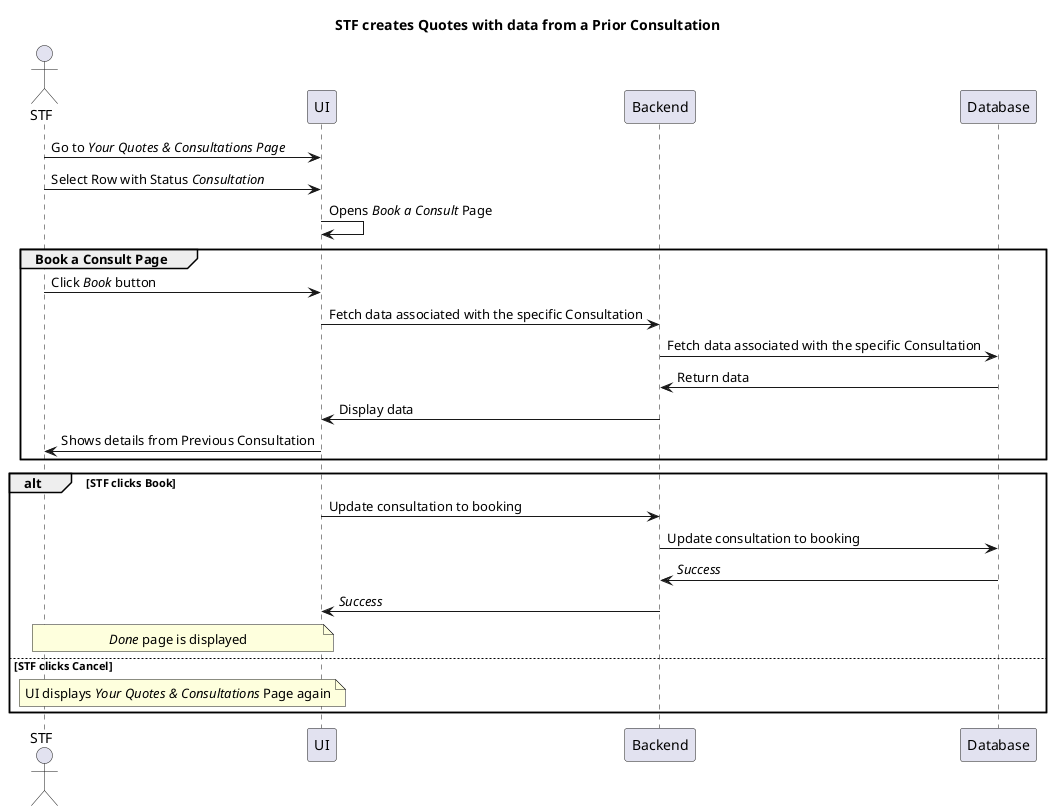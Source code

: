 @startuml
    title STF creates Quotes with data from a Prior Consultation

    actor "STF" as STF
    
    STF -> UI: Go to //Your Quotes & Consultations Page//
    STF -> UI: Select Row with Status //Consultation//
    UI -> UI: Opens //Book a Consult// Page

    group Book a Consult Page
        STF -> UI: Click //Book// button
        UI -> Backend: Fetch data associated with the specific Consultation
        Backend -> Database: Fetch data associated with the specific Consultation
        Database -> Backend: Return data
        Backend -> UI: Display data 

        UI -> STF: Shows details from Previous Consultation
    end group

    alt STF clicks Book
        UI -> Backend: Update consultation to booking
        Backend -> Database: Update consultation to booking
        Database -> Backend: //Success//
        Backend -> UI: //Success//

        note over STF, UI
            //Done// page is displayed
        end note
    else STF clicks Cancel
        note over STF, UI
            UI displays //Your Quotes & Consultations// Page again
        end note
    end
@enduml